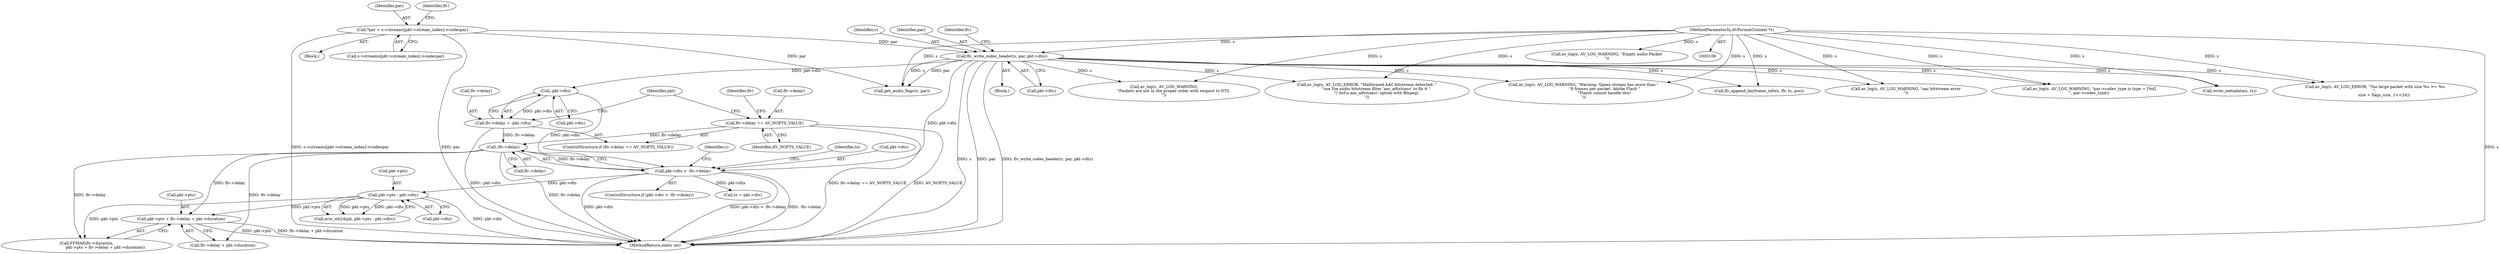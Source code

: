 digraph "0_FFmpeg_6b67d7f05918f7a1ee8fc6ff21355d7e8736aa10@pointer" {
"1000835" [label="(Call,pkt->pts + flv->delay + pkt->duration)"];
"1000804" [label="(Call,pkt->pts - pkt->dts)"];
"1000344" [label="(Call,pkt->dts < -flv->delay)"];
"1000323" [label="(Call,flv_write_codec_header(s, par, pkt->dts))"];
"1000107" [label="(MethodParameterIn,AVFormatContext *s)"];
"1000117" [label="(Call,*par = s->streams[pkt->stream_index]->codecpar)"];
"1000339" [label="(Call,-pkt->dts)"];
"1000348" [label="(Call,-flv->delay)"];
"1000330" [label="(Call,flv->delay == AV_NOPTS_VALUE)"];
"1000335" [label="(Call,flv->delay = -pkt->dts)"];
"1000335" [label="(Call,flv->delay = -pkt->dts)"];
"1000118" [label="(Identifier,par)"];
"1000556" [label="(Call,av_log(s, AV_LOG_WARNING, \"Warning: Speex stream has more than \"\n                                  \"8 frames per packet. Adobe Flash \"\n                                  \"Player cannot handle this!\n\"))"];
"1000808" [label="(Call,pkt->dts)"];
"1000348" [label="(Call,-flv->delay)"];
"1000343" [label="(ControlStructure,if (pkt->dts < -flv->delay))"];
"1000538" [label="(Call,av_log(s, AV_LOG_WARNING, \"aac bitstream error\n\"))"];
"1000950" [label="(MethodReturn,static int)"];
"1000354" [label="(Identifier,s)"];
"1000336" [label="(Call,flv->delay)"];
"1000361" [label="(Identifier,ts)"];
"1000323" [label="(Call,flv_write_codec_header(s, par, pkt->dts))"];
"1000372" [label="(Call,write_metadata(s, ts))"];
"1000337" [label="(Identifier,flv)"];
"1000339" [label="(Call,-pkt->dts)"];
"1000353" [label="(Call,av_log(s, AV_LOG_WARNING,\n               \"Packets are not in the proper order with respect to DTS\n\"))"];
"1000532" [label="(Call,av_log(s, AV_LOG_ERROR, \"Malformed AAC bitstream detected: \"\n               \"use the audio bitstream filter 'aac_adtstoasc' to fix it \"\n               \"('-bsf:a aac_adtstoasc' option with ffmpeg)\n\"))"];
"1000915" [label="(Call,flv_append_keyframe_info(s, flv, ts, pos))"];
"1000334" [label="(Identifier,AV_NOPTS_VALUE)"];
"1000435" [label="(Call,get_audio_flags(s, par))"];
"1000580" [label="(Call,av_log(s, AV_LOG_ERROR, \"Too large packet with size %u >= %u\n\",\n               size + flags_size, 1<<24))"];
"1000346" [label="(Identifier,pkt)"];
"1000835" [label="(Call,pkt->pts + flv->delay + pkt->duration)"];
"1000181" [label="(Call,av_log(s, AV_LOG_WARNING, \"Empty audio Packet\n\"))"];
"1000836" [label="(Call,pkt->pts)"];
"1000804" [label="(Call,pkt->pts - pkt->dts)"];
"1000330" [label="(Call,flv->delay == AV_NOPTS_VALUE)"];
"1000345" [label="(Call,pkt->dts)"];
"1000109" [label="(Block,)"];
"1000119" [label="(Call,s->streams[pkt->stream_index]->codecpar)"];
"1000344" [label="(Call,pkt->dts < -flv->delay)"];
"1000340" [label="(Call,pkt->dts)"];
"1000324" [label="(Identifier,s)"];
"1000117" [label="(Call,*par = s->streams[pkt->stream_index]->codecpar)"];
"1000805" [label="(Call,pkt->pts)"];
"1000802" [label="(Call,avio_wb24(pb, pkt->pts - pkt->dts))"];
"1000325" [label="(Identifier,par)"];
"1000130" [label="(Identifier,flv)"];
"1000332" [label="(Identifier,flv)"];
"1000360" [label="(Call,ts = pkt->dts)"];
"1000839" [label="(Call,flv->delay + pkt->duration)"];
"1000329" [label="(ControlStructure,if (flv->delay == AV_NOPTS_VALUE))"];
"1000285" [label="(Block,)"];
"1000349" [label="(Call,flv->delay)"];
"1000331" [label="(Call,flv->delay)"];
"1000831" [label="(Call,FFMAX(flv->duration,\n                              pkt->pts + flv->delay + pkt->duration))"];
"1000107" [label="(MethodParameterIn,AVFormatContext *s)"];
"1000936" [label="(Call,av_log(s, AV_LOG_WARNING, \"par->codec_type is type = [%d]\n\", par->codec_type))"];
"1000326" [label="(Call,pkt->dts)"];
"1000835" -> "1000831"  [label="AST: "];
"1000835" -> "1000839"  [label="CFG: "];
"1000836" -> "1000835"  [label="AST: "];
"1000839" -> "1000835"  [label="AST: "];
"1000831" -> "1000835"  [label="CFG: "];
"1000835" -> "1000950"  [label="DDG: pkt->pts"];
"1000835" -> "1000950"  [label="DDG: flv->delay + pkt->duration"];
"1000804" -> "1000835"  [label="DDG: pkt->pts"];
"1000348" -> "1000835"  [label="DDG: flv->delay"];
"1000804" -> "1000802"  [label="AST: "];
"1000804" -> "1000808"  [label="CFG: "];
"1000805" -> "1000804"  [label="AST: "];
"1000808" -> "1000804"  [label="AST: "];
"1000802" -> "1000804"  [label="CFG: "];
"1000804" -> "1000950"  [label="DDG: pkt->dts"];
"1000804" -> "1000802"  [label="DDG: pkt->pts"];
"1000804" -> "1000802"  [label="DDG: pkt->dts"];
"1000344" -> "1000804"  [label="DDG: pkt->dts"];
"1000804" -> "1000831"  [label="DDG: pkt->pts"];
"1000344" -> "1000343"  [label="AST: "];
"1000344" -> "1000348"  [label="CFG: "];
"1000345" -> "1000344"  [label="AST: "];
"1000348" -> "1000344"  [label="AST: "];
"1000354" -> "1000344"  [label="CFG: "];
"1000361" -> "1000344"  [label="CFG: "];
"1000344" -> "1000950"  [label="DDG: pkt->dts < -flv->delay"];
"1000344" -> "1000950"  [label="DDG: -flv->delay"];
"1000344" -> "1000950"  [label="DDG: pkt->dts"];
"1000323" -> "1000344"  [label="DDG: pkt->dts"];
"1000339" -> "1000344"  [label="DDG: pkt->dts"];
"1000348" -> "1000344"  [label="DDG: flv->delay"];
"1000344" -> "1000360"  [label="DDG: pkt->dts"];
"1000323" -> "1000285"  [label="AST: "];
"1000323" -> "1000326"  [label="CFG: "];
"1000324" -> "1000323"  [label="AST: "];
"1000325" -> "1000323"  [label="AST: "];
"1000326" -> "1000323"  [label="AST: "];
"1000332" -> "1000323"  [label="CFG: "];
"1000323" -> "1000950"  [label="DDG: s"];
"1000323" -> "1000950"  [label="DDG: par"];
"1000323" -> "1000950"  [label="DDG: flv_write_codec_header(s, par, pkt->dts)"];
"1000107" -> "1000323"  [label="DDG: s"];
"1000117" -> "1000323"  [label="DDG: par"];
"1000323" -> "1000339"  [label="DDG: pkt->dts"];
"1000323" -> "1000353"  [label="DDG: s"];
"1000323" -> "1000372"  [label="DDG: s"];
"1000323" -> "1000435"  [label="DDG: s"];
"1000323" -> "1000435"  [label="DDG: par"];
"1000323" -> "1000532"  [label="DDG: s"];
"1000323" -> "1000538"  [label="DDG: s"];
"1000323" -> "1000556"  [label="DDG: s"];
"1000323" -> "1000580"  [label="DDG: s"];
"1000323" -> "1000915"  [label="DDG: s"];
"1000323" -> "1000936"  [label="DDG: s"];
"1000107" -> "1000106"  [label="AST: "];
"1000107" -> "1000950"  [label="DDG: s"];
"1000107" -> "1000181"  [label="DDG: s"];
"1000107" -> "1000353"  [label="DDG: s"];
"1000107" -> "1000372"  [label="DDG: s"];
"1000107" -> "1000435"  [label="DDG: s"];
"1000107" -> "1000532"  [label="DDG: s"];
"1000107" -> "1000538"  [label="DDG: s"];
"1000107" -> "1000556"  [label="DDG: s"];
"1000107" -> "1000580"  [label="DDG: s"];
"1000107" -> "1000915"  [label="DDG: s"];
"1000107" -> "1000936"  [label="DDG: s"];
"1000117" -> "1000109"  [label="AST: "];
"1000117" -> "1000119"  [label="CFG: "];
"1000118" -> "1000117"  [label="AST: "];
"1000119" -> "1000117"  [label="AST: "];
"1000130" -> "1000117"  [label="CFG: "];
"1000117" -> "1000950"  [label="DDG: par"];
"1000117" -> "1000950"  [label="DDG: s->streams[pkt->stream_index]->codecpar"];
"1000117" -> "1000435"  [label="DDG: par"];
"1000339" -> "1000335"  [label="AST: "];
"1000339" -> "1000340"  [label="CFG: "];
"1000340" -> "1000339"  [label="AST: "];
"1000335" -> "1000339"  [label="CFG: "];
"1000339" -> "1000335"  [label="DDG: pkt->dts"];
"1000348" -> "1000349"  [label="CFG: "];
"1000349" -> "1000348"  [label="AST: "];
"1000348" -> "1000950"  [label="DDG: flv->delay"];
"1000330" -> "1000348"  [label="DDG: flv->delay"];
"1000335" -> "1000348"  [label="DDG: flv->delay"];
"1000348" -> "1000831"  [label="DDG: flv->delay"];
"1000348" -> "1000839"  [label="DDG: flv->delay"];
"1000330" -> "1000329"  [label="AST: "];
"1000330" -> "1000334"  [label="CFG: "];
"1000331" -> "1000330"  [label="AST: "];
"1000334" -> "1000330"  [label="AST: "];
"1000337" -> "1000330"  [label="CFG: "];
"1000346" -> "1000330"  [label="CFG: "];
"1000330" -> "1000950"  [label="DDG: AV_NOPTS_VALUE"];
"1000330" -> "1000950"  [label="DDG: flv->delay == AV_NOPTS_VALUE"];
"1000335" -> "1000329"  [label="AST: "];
"1000336" -> "1000335"  [label="AST: "];
"1000346" -> "1000335"  [label="CFG: "];
"1000335" -> "1000950"  [label="DDG: -pkt->dts"];
}
